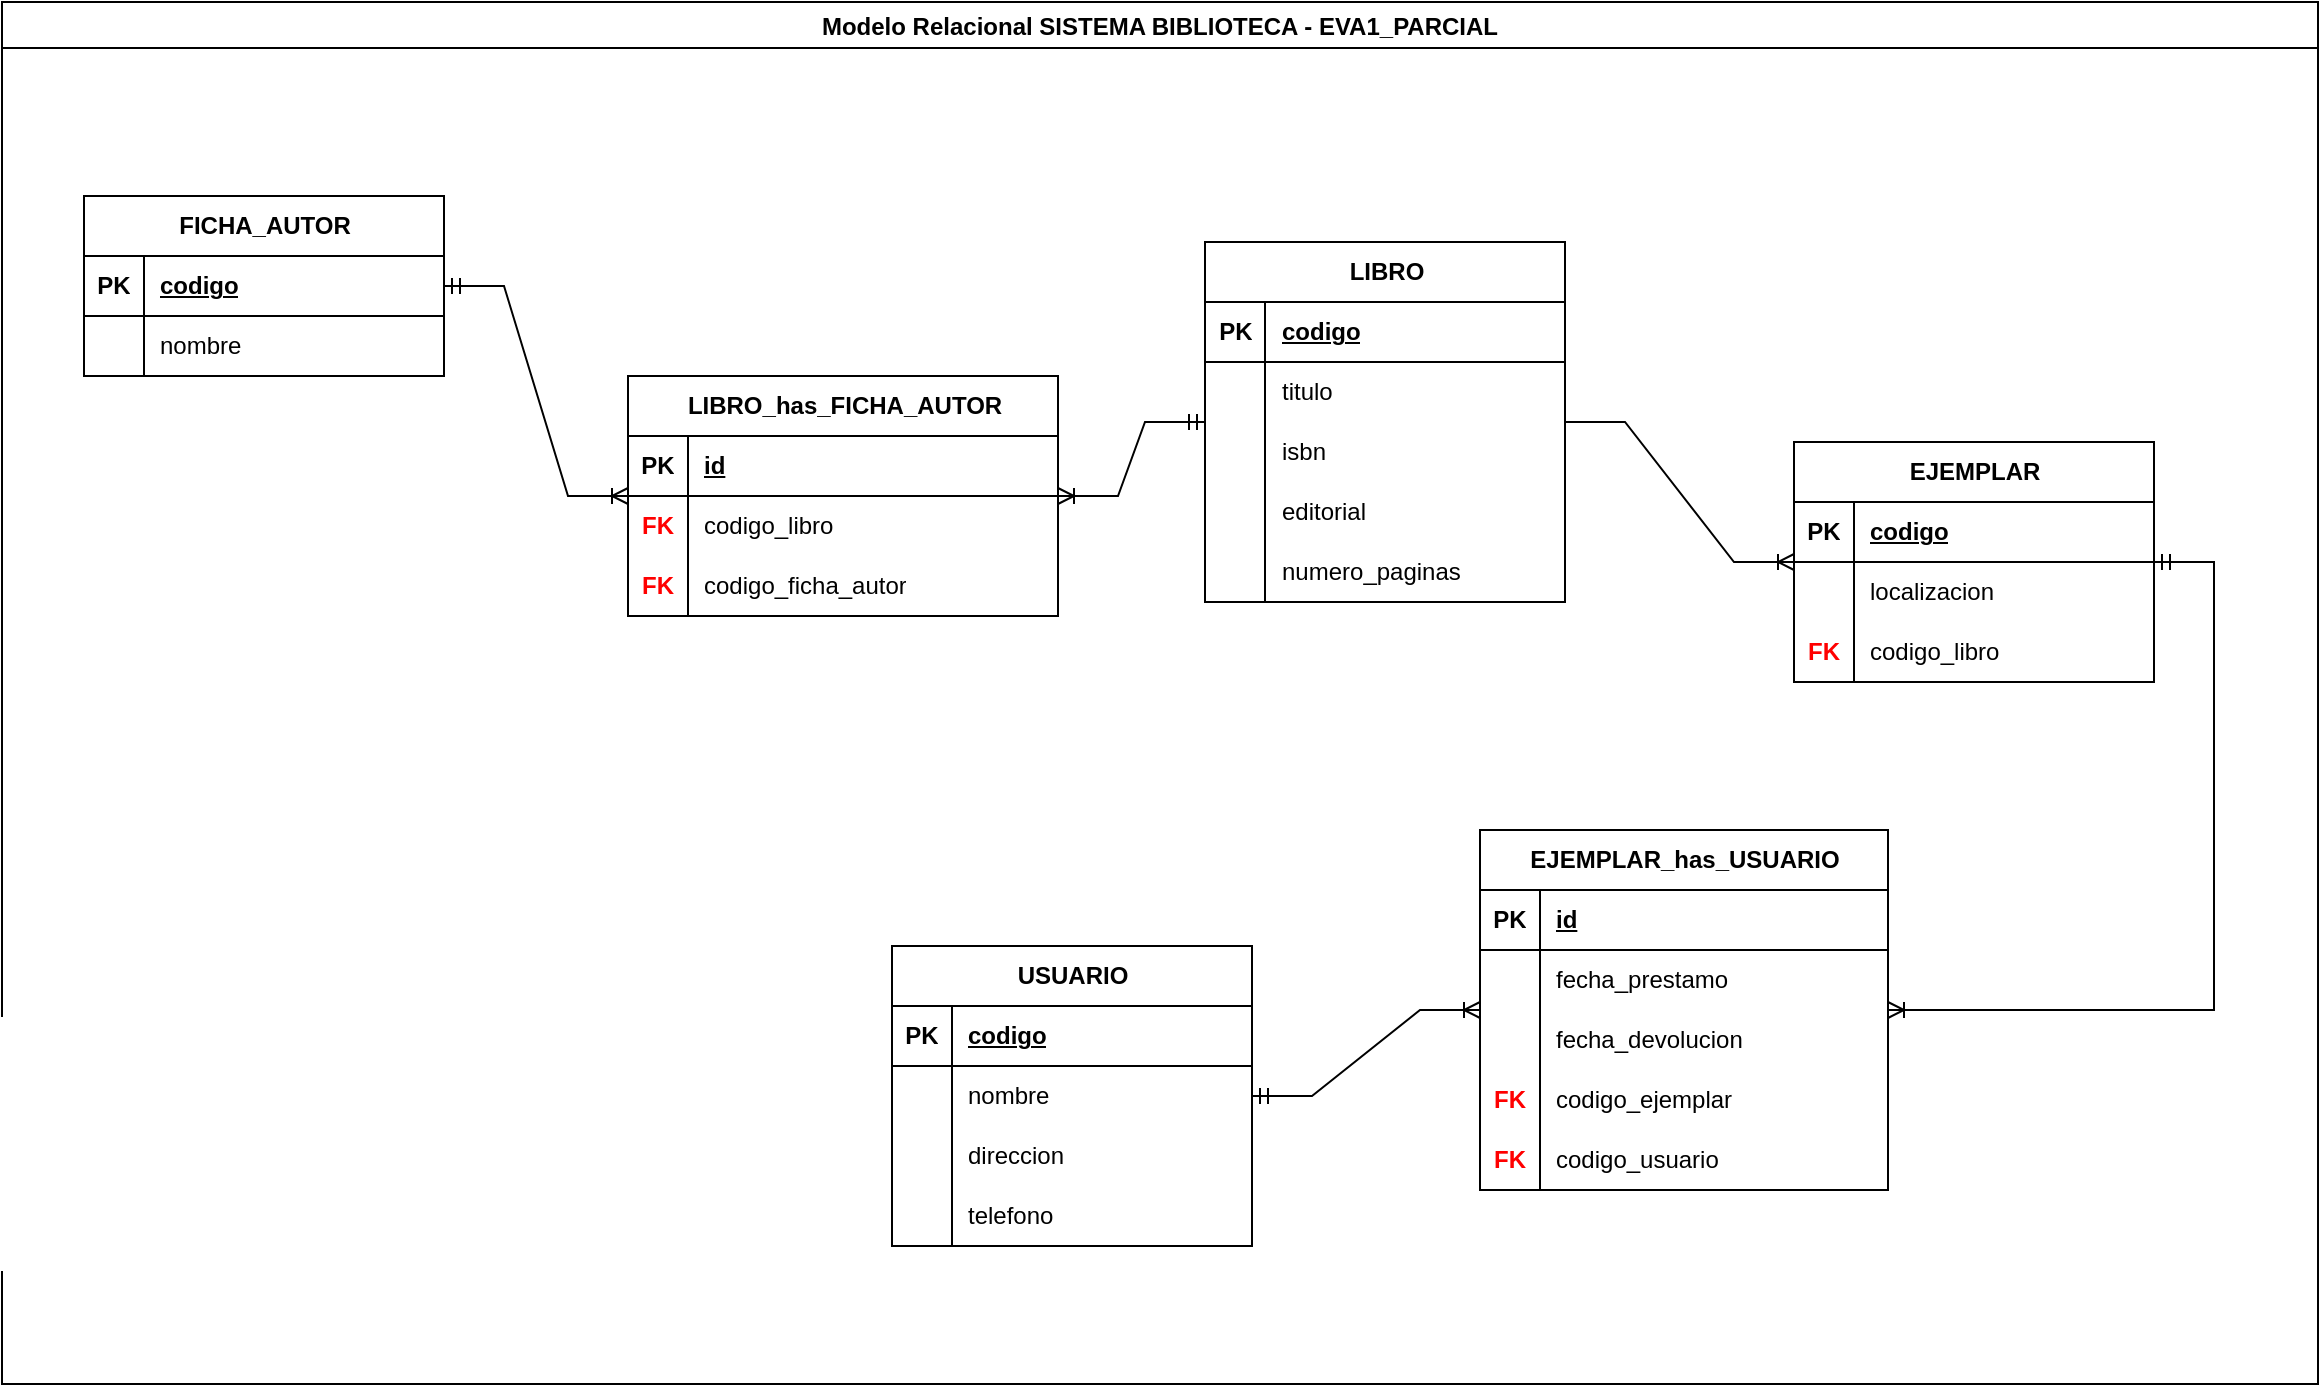 <mxfile version="21.1.2" type="device">
  <diagram name="Sistema de Biblioteca" id="M3qVnN_scl08L_aMYJhy">
    <mxGraphModel dx="1080" dy="658" grid="0" gridSize="10" guides="1" tooltips="1" connect="1" arrows="1" fold="1" page="1" pageScale="1" pageWidth="4681" pageHeight="3300" math="0" shadow="0">
      <root>
        <mxCell id="0" />
        <mxCell id="1" parent="0" />
        <mxCell id="zbq84CaO1FpFERPsgIWV-2" value="Modelo Relacional SISTEMA BIBLIOTECA - EVA1_PARCIAL" style="swimlane;" vertex="1" parent="1">
          <mxGeometry x="507" y="443" width="1158" height="691" as="geometry" />
        </mxCell>
        <mxCell id="zbq84CaO1FpFERPsgIWV-16" value="FICHA_AUTOR" style="shape=table;startSize=30;container=1;collapsible=1;childLayout=tableLayout;fixedRows=1;rowLines=0;fontStyle=1;align=center;resizeLast=1;html=1;" vertex="1" parent="zbq84CaO1FpFERPsgIWV-2">
          <mxGeometry x="41" y="97" width="180" height="90" as="geometry" />
        </mxCell>
        <mxCell id="zbq84CaO1FpFERPsgIWV-17" value="" style="shape=tableRow;horizontal=0;startSize=0;swimlaneHead=0;swimlaneBody=0;fillColor=none;collapsible=0;dropTarget=0;points=[[0,0.5],[1,0.5]];portConstraint=eastwest;top=0;left=0;right=0;bottom=1;" vertex="1" parent="zbq84CaO1FpFERPsgIWV-16">
          <mxGeometry y="30" width="180" height="30" as="geometry" />
        </mxCell>
        <mxCell id="zbq84CaO1FpFERPsgIWV-18" value="PK" style="shape=partialRectangle;connectable=0;fillColor=none;top=0;left=0;bottom=0;right=0;fontStyle=1;overflow=hidden;whiteSpace=wrap;html=1;" vertex="1" parent="zbq84CaO1FpFERPsgIWV-17">
          <mxGeometry width="30" height="30" as="geometry">
            <mxRectangle width="30" height="30" as="alternateBounds" />
          </mxGeometry>
        </mxCell>
        <mxCell id="zbq84CaO1FpFERPsgIWV-19" value="codigo" style="shape=partialRectangle;connectable=0;fillColor=none;top=0;left=0;bottom=0;right=0;align=left;spacingLeft=6;fontStyle=5;overflow=hidden;whiteSpace=wrap;html=1;" vertex="1" parent="zbq84CaO1FpFERPsgIWV-17">
          <mxGeometry x="30" width="150" height="30" as="geometry">
            <mxRectangle width="150" height="30" as="alternateBounds" />
          </mxGeometry>
        </mxCell>
        <mxCell id="zbq84CaO1FpFERPsgIWV-20" value="" style="shape=tableRow;horizontal=0;startSize=0;swimlaneHead=0;swimlaneBody=0;fillColor=none;collapsible=0;dropTarget=0;points=[[0,0.5],[1,0.5]];portConstraint=eastwest;top=0;left=0;right=0;bottom=0;" vertex="1" parent="zbq84CaO1FpFERPsgIWV-16">
          <mxGeometry y="60" width="180" height="30" as="geometry" />
        </mxCell>
        <mxCell id="zbq84CaO1FpFERPsgIWV-21" value="" style="shape=partialRectangle;connectable=0;fillColor=none;top=0;left=0;bottom=0;right=0;editable=1;overflow=hidden;whiteSpace=wrap;html=1;" vertex="1" parent="zbq84CaO1FpFERPsgIWV-20">
          <mxGeometry width="30" height="30" as="geometry">
            <mxRectangle width="30" height="30" as="alternateBounds" />
          </mxGeometry>
        </mxCell>
        <mxCell id="zbq84CaO1FpFERPsgIWV-22" value="nombre" style="shape=partialRectangle;connectable=0;fillColor=none;top=0;left=0;bottom=0;right=0;align=left;spacingLeft=6;overflow=hidden;whiteSpace=wrap;html=1;" vertex="1" parent="zbq84CaO1FpFERPsgIWV-20">
          <mxGeometry x="30" width="150" height="30" as="geometry">
            <mxRectangle width="150" height="30" as="alternateBounds" />
          </mxGeometry>
        </mxCell>
        <mxCell id="zbq84CaO1FpFERPsgIWV-32" value="LIBRO_has_FICHA_AUTOR" style="shape=table;startSize=30;container=1;collapsible=1;childLayout=tableLayout;fixedRows=1;rowLines=0;fontStyle=1;align=center;resizeLast=1;html=1;" vertex="1" parent="zbq84CaO1FpFERPsgIWV-2">
          <mxGeometry x="313" y="187" width="215" height="120" as="geometry" />
        </mxCell>
        <mxCell id="zbq84CaO1FpFERPsgIWV-33" value="" style="shape=tableRow;horizontal=0;startSize=0;swimlaneHead=0;swimlaneBody=0;fillColor=none;collapsible=0;dropTarget=0;points=[[0,0.5],[1,0.5]];portConstraint=eastwest;top=0;left=0;right=0;bottom=1;" vertex="1" parent="zbq84CaO1FpFERPsgIWV-32">
          <mxGeometry y="30" width="215" height="30" as="geometry" />
        </mxCell>
        <mxCell id="zbq84CaO1FpFERPsgIWV-34" value="PK" style="shape=partialRectangle;connectable=0;fillColor=none;top=0;left=0;bottom=0;right=0;fontStyle=1;overflow=hidden;whiteSpace=wrap;html=1;" vertex="1" parent="zbq84CaO1FpFERPsgIWV-33">
          <mxGeometry width="30" height="30" as="geometry">
            <mxRectangle width="30" height="30" as="alternateBounds" />
          </mxGeometry>
        </mxCell>
        <mxCell id="zbq84CaO1FpFERPsgIWV-35" value="id" style="shape=partialRectangle;connectable=0;fillColor=none;top=0;left=0;bottom=0;right=0;align=left;spacingLeft=6;fontStyle=5;overflow=hidden;whiteSpace=wrap;html=1;" vertex="1" parent="zbq84CaO1FpFERPsgIWV-33">
          <mxGeometry x="30" width="185" height="30" as="geometry">
            <mxRectangle width="185" height="30" as="alternateBounds" />
          </mxGeometry>
        </mxCell>
        <mxCell id="zbq84CaO1FpFERPsgIWV-36" value="" style="shape=tableRow;horizontal=0;startSize=0;swimlaneHead=0;swimlaneBody=0;fillColor=none;collapsible=0;dropTarget=0;points=[[0,0.5],[1,0.5]];portConstraint=eastwest;top=0;left=0;right=0;bottom=0;" vertex="1" parent="zbq84CaO1FpFERPsgIWV-32">
          <mxGeometry y="60" width="215" height="30" as="geometry" />
        </mxCell>
        <mxCell id="zbq84CaO1FpFERPsgIWV-37" value="&lt;b style=&quot;&quot;&gt;&lt;font color=&quot;#ff0000&quot;&gt;FK&lt;/font&gt;&lt;/b&gt;" style="shape=partialRectangle;connectable=0;fillColor=none;top=0;left=0;bottom=0;right=0;editable=1;overflow=hidden;whiteSpace=wrap;html=1;" vertex="1" parent="zbq84CaO1FpFERPsgIWV-36">
          <mxGeometry width="30" height="30" as="geometry">
            <mxRectangle width="30" height="30" as="alternateBounds" />
          </mxGeometry>
        </mxCell>
        <mxCell id="zbq84CaO1FpFERPsgIWV-38" value="codigo_libro" style="shape=partialRectangle;connectable=0;fillColor=none;top=0;left=0;bottom=0;right=0;align=left;spacingLeft=6;overflow=hidden;whiteSpace=wrap;html=1;" vertex="1" parent="zbq84CaO1FpFERPsgIWV-36">
          <mxGeometry x="30" width="185" height="30" as="geometry">
            <mxRectangle width="185" height="30" as="alternateBounds" />
          </mxGeometry>
        </mxCell>
        <mxCell id="zbq84CaO1FpFERPsgIWV-39" value="" style="shape=tableRow;horizontal=0;startSize=0;swimlaneHead=0;swimlaneBody=0;fillColor=none;collapsible=0;dropTarget=0;points=[[0,0.5],[1,0.5]];portConstraint=eastwest;top=0;left=0;right=0;bottom=0;" vertex="1" parent="zbq84CaO1FpFERPsgIWV-32">
          <mxGeometry y="90" width="215" height="30" as="geometry" />
        </mxCell>
        <mxCell id="zbq84CaO1FpFERPsgIWV-40" value="&lt;b style=&quot;&quot;&gt;&lt;font color=&quot;#ff0000&quot;&gt;FK&lt;/font&gt;&lt;/b&gt;" style="shape=partialRectangle;connectable=0;fillColor=none;top=0;left=0;bottom=0;right=0;editable=1;overflow=hidden;whiteSpace=wrap;html=1;" vertex="1" parent="zbq84CaO1FpFERPsgIWV-39">
          <mxGeometry width="30" height="30" as="geometry">
            <mxRectangle width="30" height="30" as="alternateBounds" />
          </mxGeometry>
        </mxCell>
        <mxCell id="zbq84CaO1FpFERPsgIWV-41" value="codigo_ficha_autor" style="shape=partialRectangle;connectable=0;fillColor=none;top=0;left=0;bottom=0;right=0;align=left;spacingLeft=6;overflow=hidden;whiteSpace=wrap;html=1;" vertex="1" parent="zbq84CaO1FpFERPsgIWV-39">
          <mxGeometry x="30" width="185" height="30" as="geometry">
            <mxRectangle width="185" height="30" as="alternateBounds" />
          </mxGeometry>
        </mxCell>
        <mxCell id="zbq84CaO1FpFERPsgIWV-42" value="LIBRO" style="shape=table;startSize=30;container=1;collapsible=1;childLayout=tableLayout;fixedRows=1;rowLines=0;fontStyle=1;align=center;resizeLast=1;html=1;" vertex="1" parent="zbq84CaO1FpFERPsgIWV-2">
          <mxGeometry x="601.5" y="120" width="180" height="180" as="geometry" />
        </mxCell>
        <mxCell id="zbq84CaO1FpFERPsgIWV-43" value="" style="shape=tableRow;horizontal=0;startSize=0;swimlaneHead=0;swimlaneBody=0;fillColor=none;collapsible=0;dropTarget=0;points=[[0,0.5],[1,0.5]];portConstraint=eastwest;top=0;left=0;right=0;bottom=1;" vertex="1" parent="zbq84CaO1FpFERPsgIWV-42">
          <mxGeometry y="30" width="180" height="30" as="geometry" />
        </mxCell>
        <mxCell id="zbq84CaO1FpFERPsgIWV-44" value="PK" style="shape=partialRectangle;connectable=0;fillColor=none;top=0;left=0;bottom=0;right=0;fontStyle=1;overflow=hidden;whiteSpace=wrap;html=1;" vertex="1" parent="zbq84CaO1FpFERPsgIWV-43">
          <mxGeometry width="30" height="30" as="geometry">
            <mxRectangle width="30" height="30" as="alternateBounds" />
          </mxGeometry>
        </mxCell>
        <mxCell id="zbq84CaO1FpFERPsgIWV-45" value="codigo" style="shape=partialRectangle;connectable=0;fillColor=none;top=0;left=0;bottom=0;right=0;align=left;spacingLeft=6;fontStyle=5;overflow=hidden;whiteSpace=wrap;html=1;" vertex="1" parent="zbq84CaO1FpFERPsgIWV-43">
          <mxGeometry x="30" width="150" height="30" as="geometry">
            <mxRectangle width="150" height="30" as="alternateBounds" />
          </mxGeometry>
        </mxCell>
        <mxCell id="zbq84CaO1FpFERPsgIWV-46" value="" style="shape=tableRow;horizontal=0;startSize=0;swimlaneHead=0;swimlaneBody=0;fillColor=none;collapsible=0;dropTarget=0;points=[[0,0.5],[1,0.5]];portConstraint=eastwest;top=0;left=0;right=0;bottom=0;" vertex="1" parent="zbq84CaO1FpFERPsgIWV-42">
          <mxGeometry y="60" width="180" height="30" as="geometry" />
        </mxCell>
        <mxCell id="zbq84CaO1FpFERPsgIWV-47" value="" style="shape=partialRectangle;connectable=0;fillColor=none;top=0;left=0;bottom=0;right=0;editable=1;overflow=hidden;whiteSpace=wrap;html=1;" vertex="1" parent="zbq84CaO1FpFERPsgIWV-46">
          <mxGeometry width="30" height="30" as="geometry">
            <mxRectangle width="30" height="30" as="alternateBounds" />
          </mxGeometry>
        </mxCell>
        <mxCell id="zbq84CaO1FpFERPsgIWV-48" value="titulo" style="shape=partialRectangle;connectable=0;fillColor=none;top=0;left=0;bottom=0;right=0;align=left;spacingLeft=6;overflow=hidden;whiteSpace=wrap;html=1;" vertex="1" parent="zbq84CaO1FpFERPsgIWV-46">
          <mxGeometry x="30" width="150" height="30" as="geometry">
            <mxRectangle width="150" height="30" as="alternateBounds" />
          </mxGeometry>
        </mxCell>
        <mxCell id="zbq84CaO1FpFERPsgIWV-49" value="" style="shape=tableRow;horizontal=0;startSize=0;swimlaneHead=0;swimlaneBody=0;fillColor=none;collapsible=0;dropTarget=0;points=[[0,0.5],[1,0.5]];portConstraint=eastwest;top=0;left=0;right=0;bottom=0;" vertex="1" parent="zbq84CaO1FpFERPsgIWV-42">
          <mxGeometry y="90" width="180" height="30" as="geometry" />
        </mxCell>
        <mxCell id="zbq84CaO1FpFERPsgIWV-50" value="" style="shape=partialRectangle;connectable=0;fillColor=none;top=0;left=0;bottom=0;right=0;editable=1;overflow=hidden;whiteSpace=wrap;html=1;" vertex="1" parent="zbq84CaO1FpFERPsgIWV-49">
          <mxGeometry width="30" height="30" as="geometry">
            <mxRectangle width="30" height="30" as="alternateBounds" />
          </mxGeometry>
        </mxCell>
        <mxCell id="zbq84CaO1FpFERPsgIWV-51" value="isbn" style="shape=partialRectangle;connectable=0;fillColor=none;top=0;left=0;bottom=0;right=0;align=left;spacingLeft=6;overflow=hidden;whiteSpace=wrap;html=1;" vertex="1" parent="zbq84CaO1FpFERPsgIWV-49">
          <mxGeometry x="30" width="150" height="30" as="geometry">
            <mxRectangle width="150" height="30" as="alternateBounds" />
          </mxGeometry>
        </mxCell>
        <mxCell id="zbq84CaO1FpFERPsgIWV-52" value="" style="shape=tableRow;horizontal=0;startSize=0;swimlaneHead=0;swimlaneBody=0;fillColor=none;collapsible=0;dropTarget=0;points=[[0,0.5],[1,0.5]];portConstraint=eastwest;top=0;left=0;right=0;bottom=0;" vertex="1" parent="zbq84CaO1FpFERPsgIWV-42">
          <mxGeometry y="120" width="180" height="30" as="geometry" />
        </mxCell>
        <mxCell id="zbq84CaO1FpFERPsgIWV-53" value="" style="shape=partialRectangle;connectable=0;fillColor=none;top=0;left=0;bottom=0;right=0;editable=1;overflow=hidden;whiteSpace=wrap;html=1;" vertex="1" parent="zbq84CaO1FpFERPsgIWV-52">
          <mxGeometry width="30" height="30" as="geometry">
            <mxRectangle width="30" height="30" as="alternateBounds" />
          </mxGeometry>
        </mxCell>
        <mxCell id="zbq84CaO1FpFERPsgIWV-54" value="editorial" style="shape=partialRectangle;connectable=0;fillColor=none;top=0;left=0;bottom=0;right=0;align=left;spacingLeft=6;overflow=hidden;whiteSpace=wrap;html=1;" vertex="1" parent="zbq84CaO1FpFERPsgIWV-52">
          <mxGeometry x="30" width="150" height="30" as="geometry">
            <mxRectangle width="150" height="30" as="alternateBounds" />
          </mxGeometry>
        </mxCell>
        <mxCell id="zbq84CaO1FpFERPsgIWV-55" value="" style="shape=tableRow;horizontal=0;startSize=0;swimlaneHead=0;swimlaneBody=0;fillColor=none;collapsible=0;dropTarget=0;points=[[0,0.5],[1,0.5]];portConstraint=eastwest;top=0;left=0;right=0;bottom=0;" vertex="1" parent="zbq84CaO1FpFERPsgIWV-42">
          <mxGeometry y="150" width="180" height="30" as="geometry" />
        </mxCell>
        <mxCell id="zbq84CaO1FpFERPsgIWV-56" value="" style="shape=partialRectangle;connectable=0;fillColor=none;top=0;left=0;bottom=0;right=0;editable=1;overflow=hidden;whiteSpace=wrap;html=1;" vertex="1" parent="zbq84CaO1FpFERPsgIWV-55">
          <mxGeometry width="30" height="30" as="geometry">
            <mxRectangle width="30" height="30" as="alternateBounds" />
          </mxGeometry>
        </mxCell>
        <mxCell id="zbq84CaO1FpFERPsgIWV-57" value="numero_paginas" style="shape=partialRectangle;connectable=0;fillColor=none;top=0;left=0;bottom=0;right=0;align=left;spacingLeft=6;overflow=hidden;whiteSpace=wrap;html=1;" vertex="1" parent="zbq84CaO1FpFERPsgIWV-55">
          <mxGeometry x="30" width="150" height="30" as="geometry">
            <mxRectangle width="150" height="30" as="alternateBounds" />
          </mxGeometry>
        </mxCell>
        <mxCell id="zbq84CaO1FpFERPsgIWV-61" value="EJEMPLAR" style="shape=table;startSize=30;container=1;collapsible=1;childLayout=tableLayout;fixedRows=1;rowLines=0;fontStyle=1;align=center;resizeLast=1;html=1;" vertex="1" parent="zbq84CaO1FpFERPsgIWV-2">
          <mxGeometry x="896" y="220" width="180" height="120" as="geometry" />
        </mxCell>
        <mxCell id="zbq84CaO1FpFERPsgIWV-62" value="" style="shape=tableRow;horizontal=0;startSize=0;swimlaneHead=0;swimlaneBody=0;fillColor=none;collapsible=0;dropTarget=0;points=[[0,0.5],[1,0.5]];portConstraint=eastwest;top=0;left=0;right=0;bottom=1;" vertex="1" parent="zbq84CaO1FpFERPsgIWV-61">
          <mxGeometry y="30" width="180" height="30" as="geometry" />
        </mxCell>
        <mxCell id="zbq84CaO1FpFERPsgIWV-63" value="PK" style="shape=partialRectangle;connectable=0;fillColor=none;top=0;left=0;bottom=0;right=0;fontStyle=1;overflow=hidden;whiteSpace=wrap;html=1;" vertex="1" parent="zbq84CaO1FpFERPsgIWV-62">
          <mxGeometry width="30" height="30" as="geometry">
            <mxRectangle width="30" height="30" as="alternateBounds" />
          </mxGeometry>
        </mxCell>
        <mxCell id="zbq84CaO1FpFERPsgIWV-64" value="codigo" style="shape=partialRectangle;connectable=0;fillColor=none;top=0;left=0;bottom=0;right=0;align=left;spacingLeft=6;fontStyle=5;overflow=hidden;whiteSpace=wrap;html=1;" vertex="1" parent="zbq84CaO1FpFERPsgIWV-62">
          <mxGeometry x="30" width="150" height="30" as="geometry">
            <mxRectangle width="150" height="30" as="alternateBounds" />
          </mxGeometry>
        </mxCell>
        <mxCell id="zbq84CaO1FpFERPsgIWV-65" value="" style="shape=tableRow;horizontal=0;startSize=0;swimlaneHead=0;swimlaneBody=0;fillColor=none;collapsible=0;dropTarget=0;points=[[0,0.5],[1,0.5]];portConstraint=eastwest;top=0;left=0;right=0;bottom=0;" vertex="1" parent="zbq84CaO1FpFERPsgIWV-61">
          <mxGeometry y="60" width="180" height="30" as="geometry" />
        </mxCell>
        <mxCell id="zbq84CaO1FpFERPsgIWV-66" value="" style="shape=partialRectangle;connectable=0;fillColor=none;top=0;left=0;bottom=0;right=0;editable=1;overflow=hidden;whiteSpace=wrap;html=1;" vertex="1" parent="zbq84CaO1FpFERPsgIWV-65">
          <mxGeometry width="30" height="30" as="geometry">
            <mxRectangle width="30" height="30" as="alternateBounds" />
          </mxGeometry>
        </mxCell>
        <mxCell id="zbq84CaO1FpFERPsgIWV-67" value="localizacion&amp;nbsp;" style="shape=partialRectangle;connectable=0;fillColor=none;top=0;left=0;bottom=0;right=0;align=left;spacingLeft=6;overflow=hidden;whiteSpace=wrap;html=1;" vertex="1" parent="zbq84CaO1FpFERPsgIWV-65">
          <mxGeometry x="30" width="150" height="30" as="geometry">
            <mxRectangle width="150" height="30" as="alternateBounds" />
          </mxGeometry>
        </mxCell>
        <mxCell id="zbq84CaO1FpFERPsgIWV-68" value="" style="shape=tableRow;horizontal=0;startSize=0;swimlaneHead=0;swimlaneBody=0;fillColor=none;collapsible=0;dropTarget=0;points=[[0,0.5],[1,0.5]];portConstraint=eastwest;top=0;left=0;right=0;bottom=0;" vertex="1" parent="zbq84CaO1FpFERPsgIWV-61">
          <mxGeometry y="90" width="180" height="30" as="geometry" />
        </mxCell>
        <mxCell id="zbq84CaO1FpFERPsgIWV-69" value="&lt;b style=&quot;border-color: var(--border-color);&quot;&gt;&lt;font color=&quot;#ff0000&quot;&gt;FK&lt;/font&gt;&lt;/b&gt;" style="shape=partialRectangle;connectable=0;fillColor=none;top=0;left=0;bottom=0;right=0;editable=1;overflow=hidden;whiteSpace=wrap;html=1;" vertex="1" parent="zbq84CaO1FpFERPsgIWV-68">
          <mxGeometry width="30" height="30" as="geometry">
            <mxRectangle width="30" height="30" as="alternateBounds" />
          </mxGeometry>
        </mxCell>
        <mxCell id="zbq84CaO1FpFERPsgIWV-70" value="codigo_libro" style="shape=partialRectangle;connectable=0;fillColor=none;top=0;left=0;bottom=0;right=0;align=left;spacingLeft=6;overflow=hidden;whiteSpace=wrap;html=1;" vertex="1" parent="zbq84CaO1FpFERPsgIWV-68">
          <mxGeometry x="30" width="150" height="30" as="geometry">
            <mxRectangle width="150" height="30" as="alternateBounds" />
          </mxGeometry>
        </mxCell>
        <mxCell id="zbq84CaO1FpFERPsgIWV-80" value="" style="edgeStyle=entityRelationEdgeStyle;fontSize=12;html=1;endArrow=ERoneToMany;startArrow=ERmandOne;rounded=0;" edge="1" parent="zbq84CaO1FpFERPsgIWV-2" source="zbq84CaO1FpFERPsgIWV-16" target="zbq84CaO1FpFERPsgIWV-32">
          <mxGeometry width="100" height="100" relative="1" as="geometry">
            <mxPoint x="527" y="475" as="sourcePoint" />
            <mxPoint x="627" y="375" as="targetPoint" />
          </mxGeometry>
        </mxCell>
        <mxCell id="zbq84CaO1FpFERPsgIWV-78" value="" style="edgeStyle=entityRelationEdgeStyle;fontSize=12;html=1;endArrow=ERoneToMany;startArrow=ERmandOne;rounded=0;" edge="1" parent="zbq84CaO1FpFERPsgIWV-2" source="zbq84CaO1FpFERPsgIWV-42" target="zbq84CaO1FpFERPsgIWV-32">
          <mxGeometry width="100" height="100" relative="1" as="geometry">
            <mxPoint x="486" y="386" as="sourcePoint" />
            <mxPoint x="586" y="286" as="targetPoint" />
          </mxGeometry>
        </mxCell>
        <mxCell id="zbq84CaO1FpFERPsgIWV-81" value="" style="edgeStyle=entityRelationEdgeStyle;fontSize=12;html=1;endArrow=ERoneToMany;rounded=0;" edge="1" parent="zbq84CaO1FpFERPsgIWV-2" source="zbq84CaO1FpFERPsgIWV-42" target="zbq84CaO1FpFERPsgIWV-61">
          <mxGeometry width="100" height="100" relative="1" as="geometry">
            <mxPoint x="819" y="319" as="sourcePoint" />
            <mxPoint x="919" y="219" as="targetPoint" />
          </mxGeometry>
        </mxCell>
        <mxCell id="zbq84CaO1FpFERPsgIWV-83" value="USUARIO" style="shape=table;startSize=30;container=1;collapsible=1;childLayout=tableLayout;fixedRows=1;rowLines=0;fontStyle=1;align=center;resizeLast=1;html=1;" vertex="1" parent="zbq84CaO1FpFERPsgIWV-2">
          <mxGeometry x="445" y="472" width="180" height="150" as="geometry" />
        </mxCell>
        <mxCell id="zbq84CaO1FpFERPsgIWV-84" value="" style="shape=tableRow;horizontal=0;startSize=0;swimlaneHead=0;swimlaneBody=0;fillColor=none;collapsible=0;dropTarget=0;points=[[0,0.5],[1,0.5]];portConstraint=eastwest;top=0;left=0;right=0;bottom=1;" vertex="1" parent="zbq84CaO1FpFERPsgIWV-83">
          <mxGeometry y="30" width="180" height="30" as="geometry" />
        </mxCell>
        <mxCell id="zbq84CaO1FpFERPsgIWV-85" value="PK" style="shape=partialRectangle;connectable=0;fillColor=none;top=0;left=0;bottom=0;right=0;fontStyle=1;overflow=hidden;whiteSpace=wrap;html=1;" vertex="1" parent="zbq84CaO1FpFERPsgIWV-84">
          <mxGeometry width="30" height="30" as="geometry">
            <mxRectangle width="30" height="30" as="alternateBounds" />
          </mxGeometry>
        </mxCell>
        <mxCell id="zbq84CaO1FpFERPsgIWV-86" value="codigo" style="shape=partialRectangle;connectable=0;fillColor=none;top=0;left=0;bottom=0;right=0;align=left;spacingLeft=6;fontStyle=5;overflow=hidden;whiteSpace=wrap;html=1;" vertex="1" parent="zbq84CaO1FpFERPsgIWV-84">
          <mxGeometry x="30" width="150" height="30" as="geometry">
            <mxRectangle width="150" height="30" as="alternateBounds" />
          </mxGeometry>
        </mxCell>
        <mxCell id="zbq84CaO1FpFERPsgIWV-87" value="" style="shape=tableRow;horizontal=0;startSize=0;swimlaneHead=0;swimlaneBody=0;fillColor=none;collapsible=0;dropTarget=0;points=[[0,0.5],[1,0.5]];portConstraint=eastwest;top=0;left=0;right=0;bottom=0;" vertex="1" parent="zbq84CaO1FpFERPsgIWV-83">
          <mxGeometry y="60" width="180" height="30" as="geometry" />
        </mxCell>
        <mxCell id="zbq84CaO1FpFERPsgIWV-88" value="" style="shape=partialRectangle;connectable=0;fillColor=none;top=0;left=0;bottom=0;right=0;editable=1;overflow=hidden;whiteSpace=wrap;html=1;" vertex="1" parent="zbq84CaO1FpFERPsgIWV-87">
          <mxGeometry width="30" height="30" as="geometry">
            <mxRectangle width="30" height="30" as="alternateBounds" />
          </mxGeometry>
        </mxCell>
        <mxCell id="zbq84CaO1FpFERPsgIWV-89" value="nombre&amp;nbsp;" style="shape=partialRectangle;connectable=0;fillColor=none;top=0;left=0;bottom=0;right=0;align=left;spacingLeft=6;overflow=hidden;whiteSpace=wrap;html=1;" vertex="1" parent="zbq84CaO1FpFERPsgIWV-87">
          <mxGeometry x="30" width="150" height="30" as="geometry">
            <mxRectangle width="150" height="30" as="alternateBounds" />
          </mxGeometry>
        </mxCell>
        <mxCell id="zbq84CaO1FpFERPsgIWV-93" value="" style="shape=tableRow;horizontal=0;startSize=0;swimlaneHead=0;swimlaneBody=0;fillColor=none;collapsible=0;dropTarget=0;points=[[0,0.5],[1,0.5]];portConstraint=eastwest;top=0;left=0;right=0;bottom=0;" vertex="1" parent="zbq84CaO1FpFERPsgIWV-83">
          <mxGeometry y="90" width="180" height="30" as="geometry" />
        </mxCell>
        <mxCell id="zbq84CaO1FpFERPsgIWV-94" value="" style="shape=partialRectangle;connectable=0;fillColor=none;top=0;left=0;bottom=0;right=0;editable=1;overflow=hidden;whiteSpace=wrap;html=1;" vertex="1" parent="zbq84CaO1FpFERPsgIWV-93">
          <mxGeometry width="30" height="30" as="geometry">
            <mxRectangle width="30" height="30" as="alternateBounds" />
          </mxGeometry>
        </mxCell>
        <mxCell id="zbq84CaO1FpFERPsgIWV-95" value="direccion" style="shape=partialRectangle;connectable=0;fillColor=none;top=0;left=0;bottom=0;right=0;align=left;spacingLeft=6;overflow=hidden;whiteSpace=wrap;html=1;" vertex="1" parent="zbq84CaO1FpFERPsgIWV-93">
          <mxGeometry x="30" width="150" height="30" as="geometry">
            <mxRectangle width="150" height="30" as="alternateBounds" />
          </mxGeometry>
        </mxCell>
        <mxCell id="zbq84CaO1FpFERPsgIWV-96" value="" style="shape=tableRow;horizontal=0;startSize=0;swimlaneHead=0;swimlaneBody=0;fillColor=none;collapsible=0;dropTarget=0;points=[[0,0.5],[1,0.5]];portConstraint=eastwest;top=0;left=0;right=0;bottom=0;" vertex="1" parent="zbq84CaO1FpFERPsgIWV-83">
          <mxGeometry y="120" width="180" height="30" as="geometry" />
        </mxCell>
        <mxCell id="zbq84CaO1FpFERPsgIWV-97" value="" style="shape=partialRectangle;connectable=0;fillColor=none;top=0;left=0;bottom=0;right=0;editable=1;overflow=hidden;whiteSpace=wrap;html=1;" vertex="1" parent="zbq84CaO1FpFERPsgIWV-96">
          <mxGeometry width="30" height="30" as="geometry">
            <mxRectangle width="30" height="30" as="alternateBounds" />
          </mxGeometry>
        </mxCell>
        <mxCell id="zbq84CaO1FpFERPsgIWV-98" value="telefono" style="shape=partialRectangle;connectable=0;fillColor=none;top=0;left=0;bottom=0;right=0;align=left;spacingLeft=6;overflow=hidden;whiteSpace=wrap;html=1;" vertex="1" parent="zbq84CaO1FpFERPsgIWV-96">
          <mxGeometry x="30" width="150" height="30" as="geometry">
            <mxRectangle width="150" height="30" as="alternateBounds" />
          </mxGeometry>
        </mxCell>
        <mxCell id="zbq84CaO1FpFERPsgIWV-99" value="EJEMPLAR_has_USUARIO" style="shape=table;startSize=30;container=1;collapsible=1;childLayout=tableLayout;fixedRows=1;rowLines=0;fontStyle=1;align=center;resizeLast=1;html=1;" vertex="1" parent="zbq84CaO1FpFERPsgIWV-2">
          <mxGeometry x="739" y="414" width="204" height="180" as="geometry" />
        </mxCell>
        <mxCell id="zbq84CaO1FpFERPsgIWV-100" value="" style="shape=tableRow;horizontal=0;startSize=0;swimlaneHead=0;swimlaneBody=0;fillColor=none;collapsible=0;dropTarget=0;points=[[0,0.5],[1,0.5]];portConstraint=eastwest;top=0;left=0;right=0;bottom=1;" vertex="1" parent="zbq84CaO1FpFERPsgIWV-99">
          <mxGeometry y="30" width="204" height="30" as="geometry" />
        </mxCell>
        <mxCell id="zbq84CaO1FpFERPsgIWV-101" value="PK" style="shape=partialRectangle;connectable=0;fillColor=none;top=0;left=0;bottom=0;right=0;fontStyle=1;overflow=hidden;whiteSpace=wrap;html=1;" vertex="1" parent="zbq84CaO1FpFERPsgIWV-100">
          <mxGeometry width="30" height="30" as="geometry">
            <mxRectangle width="30" height="30" as="alternateBounds" />
          </mxGeometry>
        </mxCell>
        <mxCell id="zbq84CaO1FpFERPsgIWV-102" value="id" style="shape=partialRectangle;connectable=0;fillColor=none;top=0;left=0;bottom=0;right=0;align=left;spacingLeft=6;fontStyle=5;overflow=hidden;whiteSpace=wrap;html=1;" vertex="1" parent="zbq84CaO1FpFERPsgIWV-100">
          <mxGeometry x="30" width="174" height="30" as="geometry">
            <mxRectangle width="174" height="30" as="alternateBounds" />
          </mxGeometry>
        </mxCell>
        <mxCell id="zbq84CaO1FpFERPsgIWV-103" value="" style="shape=tableRow;horizontal=0;startSize=0;swimlaneHead=0;swimlaneBody=0;fillColor=none;collapsible=0;dropTarget=0;points=[[0,0.5],[1,0.5]];portConstraint=eastwest;top=0;left=0;right=0;bottom=0;" vertex="1" parent="zbq84CaO1FpFERPsgIWV-99">
          <mxGeometry y="60" width="204" height="30" as="geometry" />
        </mxCell>
        <mxCell id="zbq84CaO1FpFERPsgIWV-104" value="" style="shape=partialRectangle;connectable=0;fillColor=none;top=0;left=0;bottom=0;right=0;editable=1;overflow=hidden;whiteSpace=wrap;html=1;" vertex="1" parent="zbq84CaO1FpFERPsgIWV-103">
          <mxGeometry width="30" height="30" as="geometry">
            <mxRectangle width="30" height="30" as="alternateBounds" />
          </mxGeometry>
        </mxCell>
        <mxCell id="zbq84CaO1FpFERPsgIWV-105" value="fecha_prestamo" style="shape=partialRectangle;connectable=0;fillColor=none;top=0;left=0;bottom=0;right=0;align=left;spacingLeft=6;overflow=hidden;whiteSpace=wrap;html=1;" vertex="1" parent="zbq84CaO1FpFERPsgIWV-103">
          <mxGeometry x="30" width="174" height="30" as="geometry">
            <mxRectangle width="174" height="30" as="alternateBounds" />
          </mxGeometry>
        </mxCell>
        <mxCell id="zbq84CaO1FpFERPsgIWV-106" value="" style="shape=tableRow;horizontal=0;startSize=0;swimlaneHead=0;swimlaneBody=0;fillColor=none;collapsible=0;dropTarget=0;points=[[0,0.5],[1,0.5]];portConstraint=eastwest;top=0;left=0;right=0;bottom=0;" vertex="1" parent="zbq84CaO1FpFERPsgIWV-99">
          <mxGeometry y="90" width="204" height="30" as="geometry" />
        </mxCell>
        <mxCell id="zbq84CaO1FpFERPsgIWV-107" value="" style="shape=partialRectangle;connectable=0;fillColor=none;top=0;left=0;bottom=0;right=0;editable=1;overflow=hidden;whiteSpace=wrap;html=1;" vertex="1" parent="zbq84CaO1FpFERPsgIWV-106">
          <mxGeometry width="30" height="30" as="geometry">
            <mxRectangle width="30" height="30" as="alternateBounds" />
          </mxGeometry>
        </mxCell>
        <mxCell id="zbq84CaO1FpFERPsgIWV-108" value="fecha_devolucion" style="shape=partialRectangle;connectable=0;fillColor=none;top=0;left=0;bottom=0;right=0;align=left;spacingLeft=6;overflow=hidden;whiteSpace=wrap;html=1;" vertex="1" parent="zbq84CaO1FpFERPsgIWV-106">
          <mxGeometry x="30" width="174" height="30" as="geometry">
            <mxRectangle width="174" height="30" as="alternateBounds" />
          </mxGeometry>
        </mxCell>
        <mxCell id="zbq84CaO1FpFERPsgIWV-109" value="" style="shape=tableRow;horizontal=0;startSize=0;swimlaneHead=0;swimlaneBody=0;fillColor=none;collapsible=0;dropTarget=0;points=[[0,0.5],[1,0.5]];portConstraint=eastwest;top=0;left=0;right=0;bottom=0;" vertex="1" parent="zbq84CaO1FpFERPsgIWV-99">
          <mxGeometry y="120" width="204" height="30" as="geometry" />
        </mxCell>
        <mxCell id="zbq84CaO1FpFERPsgIWV-110" value="&lt;b style=&quot;border-color: var(--border-color);&quot;&gt;&lt;font color=&quot;#ff0000&quot;&gt;FK&lt;/font&gt;&lt;/b&gt;" style="shape=partialRectangle;connectable=0;fillColor=none;top=0;left=0;bottom=0;right=0;editable=1;overflow=hidden;whiteSpace=wrap;html=1;" vertex="1" parent="zbq84CaO1FpFERPsgIWV-109">
          <mxGeometry width="30" height="30" as="geometry">
            <mxRectangle width="30" height="30" as="alternateBounds" />
          </mxGeometry>
        </mxCell>
        <mxCell id="zbq84CaO1FpFERPsgIWV-111" value="codigo_ejemplar" style="shape=partialRectangle;connectable=0;fillColor=none;top=0;left=0;bottom=0;right=0;align=left;spacingLeft=6;overflow=hidden;whiteSpace=wrap;html=1;" vertex="1" parent="zbq84CaO1FpFERPsgIWV-109">
          <mxGeometry x="30" width="174" height="30" as="geometry">
            <mxRectangle width="174" height="30" as="alternateBounds" />
          </mxGeometry>
        </mxCell>
        <mxCell id="zbq84CaO1FpFERPsgIWV-112" value="" style="shape=tableRow;horizontal=0;startSize=0;swimlaneHead=0;swimlaneBody=0;fillColor=none;collapsible=0;dropTarget=0;points=[[0,0.5],[1,0.5]];portConstraint=eastwest;top=0;left=0;right=0;bottom=0;" vertex="1" parent="zbq84CaO1FpFERPsgIWV-99">
          <mxGeometry y="150" width="204" height="30" as="geometry" />
        </mxCell>
        <mxCell id="zbq84CaO1FpFERPsgIWV-113" value="&lt;b style=&quot;border-color: var(--border-color);&quot;&gt;&lt;font color=&quot;#ff0000&quot;&gt;FK&lt;/font&gt;&lt;/b&gt;" style="shape=partialRectangle;connectable=0;fillColor=none;top=0;left=0;bottom=0;right=0;editable=1;overflow=hidden;whiteSpace=wrap;html=1;" vertex="1" parent="zbq84CaO1FpFERPsgIWV-112">
          <mxGeometry width="30" height="30" as="geometry">
            <mxRectangle width="30" height="30" as="alternateBounds" />
          </mxGeometry>
        </mxCell>
        <mxCell id="zbq84CaO1FpFERPsgIWV-114" value="codigo_usuario" style="shape=partialRectangle;connectable=0;fillColor=none;top=0;left=0;bottom=0;right=0;align=left;spacingLeft=6;overflow=hidden;whiteSpace=wrap;html=1;" vertex="1" parent="zbq84CaO1FpFERPsgIWV-112">
          <mxGeometry x="30" width="174" height="30" as="geometry">
            <mxRectangle width="174" height="30" as="alternateBounds" />
          </mxGeometry>
        </mxCell>
        <mxCell id="zbq84CaO1FpFERPsgIWV-116" value="" style="edgeStyle=entityRelationEdgeStyle;fontSize=12;html=1;endArrow=ERoneToMany;startArrow=ERmandOne;rounded=0;" edge="1" parent="zbq84CaO1FpFERPsgIWV-2" source="zbq84CaO1FpFERPsgIWV-61" target="zbq84CaO1FpFERPsgIWV-99">
          <mxGeometry width="100" height="100" relative="1" as="geometry">
            <mxPoint x="775" y="535" as="sourcePoint" />
            <mxPoint x="875" y="435" as="targetPoint" />
          </mxGeometry>
        </mxCell>
        <mxCell id="zbq84CaO1FpFERPsgIWV-115" value="" style="edgeStyle=entityRelationEdgeStyle;fontSize=12;html=1;endArrow=ERoneToMany;startArrow=ERmandOne;rounded=0;" edge="1" parent="zbq84CaO1FpFERPsgIWV-2" source="zbq84CaO1FpFERPsgIWV-83" target="zbq84CaO1FpFERPsgIWV-99">
          <mxGeometry width="100" height="100" relative="1" as="geometry">
            <mxPoint x="846" y="470" as="sourcePoint" />
            <mxPoint x="946" y="370" as="targetPoint" />
          </mxGeometry>
        </mxCell>
      </root>
    </mxGraphModel>
  </diagram>
</mxfile>
